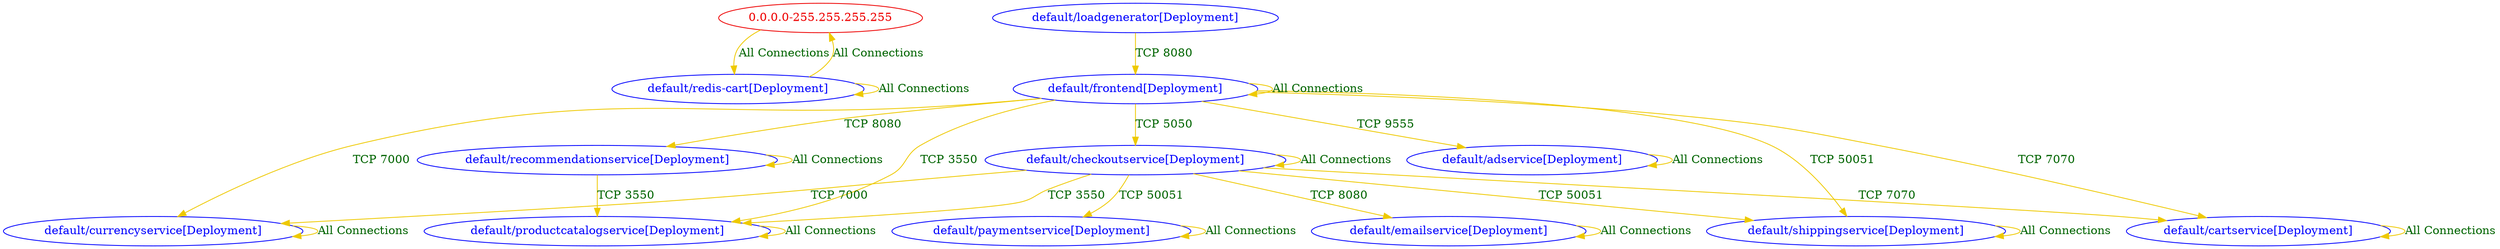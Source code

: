digraph {
	"0.0.0.0-255.255.255.255" [label="0.0.0.0-255.255.255.255" color="red2" fontcolor="red2"]
	"default/redis-cart[Deployment]" [label="default/redis-cart[Deployment]" color="blue" fontcolor="blue"]
	"default/emailservice[Deployment]" [label="default/emailservice[Deployment]" color="blue" fontcolor="blue"]
	"default/recommendationservice[Deployment]" [label="default/recommendationservice[Deployment]" color="blue" fontcolor="blue"]
	"default/currencyservice[Deployment]" [label="default/currencyservice[Deployment]" color="blue" fontcolor="blue"]
	"default/adservice[Deployment]" [label="default/adservice[Deployment]" color="blue" fontcolor="blue"]
	"default/cartservice[Deployment]" [label="default/cartservice[Deployment]" color="blue" fontcolor="blue"]
	"default/shippingservice[Deployment]" [label="default/shippingservice[Deployment]" color="blue" fontcolor="blue"]
	"default/loadgenerator[Deployment]" [label="default/loadgenerator[Deployment]" color="blue" fontcolor="blue"]
	"default/paymentservice[Deployment]" [label="default/paymentservice[Deployment]" color="blue" fontcolor="blue"]
	"default/productcatalogservice[Deployment]" [label="default/productcatalogservice[Deployment]" color="blue" fontcolor="blue"]
	"default/frontend[Deployment]" [label="default/frontend[Deployment]" color="blue" fontcolor="blue"]
	"default/checkoutservice[Deployment]" [label="default/checkoutservice[Deployment]" color="blue" fontcolor="blue"]
	"0.0.0.0-255.255.255.255" -> "default/redis-cart[Deployment]" [label="All Connections" color="gold2" fontcolor="darkgreen"]
	"default/emailservice[Deployment]" -> "default/emailservice[Deployment]" [label="All Connections" color="gold2" fontcolor="darkgreen"]
	"default/recommendationservice[Deployment]" -> "default/recommendationservice[Deployment]" [label="All Connections" color="gold2" fontcolor="darkgreen"]
	"default/recommendationservice[Deployment]" -> "default/productcatalogservice[Deployment]" [label="TCP 3550" color="gold2" fontcolor="darkgreen"]
	"default/frontend[Deployment]" -> "default/recommendationservice[Deployment]" [label="TCP 8080" color="gold2" fontcolor="darkgreen"]
	"default/frontend[Deployment]" -> "default/frontend[Deployment]" [label="All Connections" color="gold2" fontcolor="darkgreen"]
	"default/frontend[Deployment]" -> "default/currencyservice[Deployment]" [label="TCP 7000" color="gold2" fontcolor="darkgreen"]
	"default/frontend[Deployment]" -> "default/adservice[Deployment]" [label="TCP 9555" color="gold2" fontcolor="darkgreen"]
	"default/frontend[Deployment]" -> "default/productcatalogservice[Deployment]" [label="TCP 3550" color="gold2" fontcolor="darkgreen"]
	"default/frontend[Deployment]" -> "default/cartservice[Deployment]" [label="TCP 7070" color="gold2" fontcolor="darkgreen"]
	"default/frontend[Deployment]" -> "default/shippingservice[Deployment]" [label="TCP 50051" color="gold2" fontcolor="darkgreen"]
	"default/frontend[Deployment]" -> "default/checkoutservice[Deployment]" [label="TCP 5050" color="gold2" fontcolor="darkgreen"]
	"default/currencyservice[Deployment]" -> "default/currencyservice[Deployment]" [label="All Connections" color="gold2" fontcolor="darkgreen"]
	"default/redis-cart[Deployment]" -> "0.0.0.0-255.255.255.255" [label="All Connections" color="gold2" fontcolor="darkgreen"]
	"default/redis-cart[Deployment]" -> "default/redis-cart[Deployment]" [label="All Connections" color="gold2" fontcolor="darkgreen"]
	"default/adservice[Deployment]" -> "default/adservice[Deployment]" [label="All Connections" color="gold2" fontcolor="darkgreen"]
	"default/loadgenerator[Deployment]" -> "default/frontend[Deployment]" [label="TCP 8080" color="gold2" fontcolor="darkgreen"]
	"default/productcatalogservice[Deployment]" -> "default/productcatalogservice[Deployment]" [label="All Connections" color="gold2" fontcolor="darkgreen"]
	"default/cartservice[Deployment]" -> "default/cartservice[Deployment]" [label="All Connections" color="gold2" fontcolor="darkgreen"]
	"default/paymentservice[Deployment]" -> "default/paymentservice[Deployment]" [label="All Connections" color="gold2" fontcolor="darkgreen"]
	"default/shippingservice[Deployment]" -> "default/shippingservice[Deployment]" [label="All Connections" color="gold2" fontcolor="darkgreen"]
	"default/checkoutservice[Deployment]" -> "default/emailservice[Deployment]" [label="TCP 8080" color="gold2" fontcolor="darkgreen"]
	"default/checkoutservice[Deployment]" -> "default/currencyservice[Deployment]" [label="TCP 7000" color="gold2" fontcolor="darkgreen"]
	"default/checkoutservice[Deployment]" -> "default/productcatalogservice[Deployment]" [label="TCP 3550" color="gold2" fontcolor="darkgreen"]
	"default/checkoutservice[Deployment]" -> "default/cartservice[Deployment]" [label="TCP 7070" color="gold2" fontcolor="darkgreen"]
	"default/checkoutservice[Deployment]" -> "default/paymentservice[Deployment]" [label="TCP 50051" color="gold2" fontcolor="darkgreen"]
	"default/checkoutservice[Deployment]" -> "default/shippingservice[Deployment]" [label="TCP 50051" color="gold2" fontcolor="darkgreen"]
	"default/checkoutservice[Deployment]" -> "default/checkoutservice[Deployment]" [label="All Connections" color="gold2" fontcolor="darkgreen"]
}
